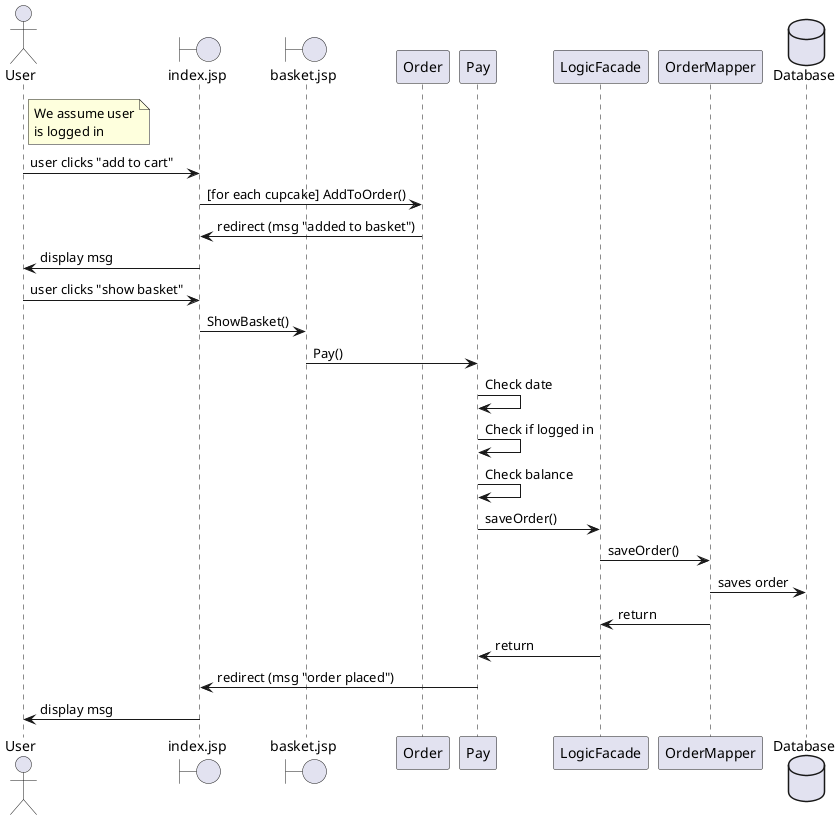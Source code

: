 @startuml

Actor User as user
boundary "index.jsp" as index
boundary "basket.jsp" as basket
participant "Order" as Order
participant Pay
participant LogicFacade
participant OrderMapper
database "Database" as database

note right of user
We assume user
is logged in
end note

user -> index : user clicks "add to cart"
index -> Order : [for each cupcake] AddToOrder()
Order -> index : redirect (msg "added to basket")
index -> user : display msg
user -> index : user clicks "show basket"

index -> basket : ShowBasket()
basket -> Pay : Pay()
Pay -> Pay : Check date
Pay -> Pay : Check if logged in
Pay -> Pay : Check balance
Pay -> LogicFacade : saveOrder()
LogicFacade -> OrderMapper : saveOrder()
OrderMapper -> database : saves order
OrderMapper -> LogicFacade : return
LogicFacade -> Pay : return
Pay -> index : redirect (msg "order placed")
index -> user : display msg

@enduml